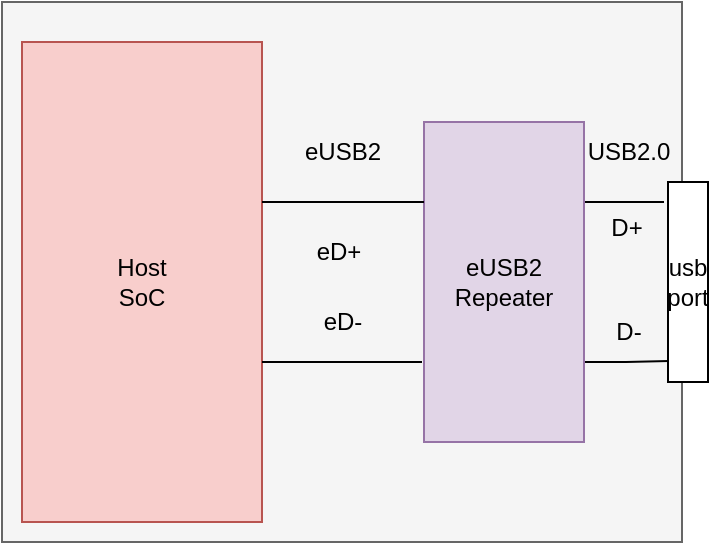 <mxfile version="21.7.5" type="github">
  <diagram name="第 1 页" id="QyBNQuzQvgutKamZO95u">
    <mxGraphModel dx="940" dy="556" grid="1" gridSize="10" guides="1" tooltips="1" connect="1" arrows="1" fold="1" page="1" pageScale="1" pageWidth="827" pageHeight="1169" math="0" shadow="0">
      <root>
        <mxCell id="0" />
        <mxCell id="1" parent="0" />
        <mxCell id="9qjgGSte5vmr6aRK8LCz-17" value="" style="rounded=0;whiteSpace=wrap;html=1;fillColor=#f5f5f5;fontColor=#333333;strokeColor=#666666;" vertex="1" parent="1">
          <mxGeometry x="110" y="100" width="340" height="270" as="geometry" />
        </mxCell>
        <mxCell id="9qjgGSte5vmr6aRK8LCz-1" value="Host&lt;br&gt;SoC" style="rounded=0;whiteSpace=wrap;html=1;fillColor=#f8cecc;strokeColor=#b85450;" vertex="1" parent="1">
          <mxGeometry x="120" y="120" width="120" height="240" as="geometry" />
        </mxCell>
        <mxCell id="9qjgGSte5vmr6aRK8LCz-12" style="edgeStyle=orthogonalEdgeStyle;rounded=0;orthogonalLoop=1;jettySize=auto;html=1;exitX=1;exitY=0.25;exitDx=0;exitDy=0;entryX=-0.1;entryY=0.1;entryDx=0;entryDy=0;entryPerimeter=0;endArrow=none;endFill=0;" edge="1" parent="1" source="9qjgGSte5vmr6aRK8LCz-2" target="9qjgGSte5vmr6aRK8LCz-10">
          <mxGeometry relative="1" as="geometry" />
        </mxCell>
        <mxCell id="9qjgGSte5vmr6aRK8LCz-13" style="edgeStyle=orthogonalEdgeStyle;rounded=0;orthogonalLoop=1;jettySize=auto;html=1;exitX=1;exitY=0.75;exitDx=0;exitDy=0;entryX=0.025;entryY=0.895;entryDx=0;entryDy=0;entryPerimeter=0;endArrow=none;endFill=0;" edge="1" parent="1" source="9qjgGSte5vmr6aRK8LCz-2" target="9qjgGSte5vmr6aRK8LCz-10">
          <mxGeometry relative="1" as="geometry" />
        </mxCell>
        <mxCell id="9qjgGSte5vmr6aRK8LCz-2" value="eUSB2&lt;br&gt;Repeater" style="rounded=0;whiteSpace=wrap;html=1;fillColor=#e1d5e7;strokeColor=#9673a6;" vertex="1" parent="1">
          <mxGeometry x="321" y="160" width="80" height="160" as="geometry" />
        </mxCell>
        <mxCell id="9qjgGSte5vmr6aRK8LCz-3" value="" style="endArrow=none;html=1;rounded=0;entryX=0;entryY=0.25;entryDx=0;entryDy=0;endFill=0;" edge="1" parent="1" target="9qjgGSte5vmr6aRK8LCz-2">
          <mxGeometry width="50" height="50" relative="1" as="geometry">
            <mxPoint x="240" y="200" as="sourcePoint" />
            <mxPoint x="330" y="200" as="targetPoint" />
          </mxGeometry>
        </mxCell>
        <mxCell id="9qjgGSte5vmr6aRK8LCz-6" value="eD+" style="text;html=1;align=center;verticalAlign=middle;resizable=0;points=[];autosize=1;strokeColor=none;fillColor=none;" vertex="1" parent="1">
          <mxGeometry x="253" y="210" width="50" height="30" as="geometry" />
        </mxCell>
        <mxCell id="9qjgGSte5vmr6aRK8LCz-7" value="eD-" style="text;html=1;align=center;verticalAlign=middle;resizable=0;points=[];autosize=1;strokeColor=none;fillColor=none;" vertex="1" parent="1">
          <mxGeometry x="260" y="245" width="40" height="30" as="geometry" />
        </mxCell>
        <mxCell id="9qjgGSte5vmr6aRK8LCz-8" value="eUSB2" style="text;html=1;align=center;verticalAlign=middle;resizable=0;points=[];autosize=1;strokeColor=none;fillColor=none;" vertex="1" parent="1">
          <mxGeometry x="250" y="160" width="60" height="30" as="geometry" />
        </mxCell>
        <mxCell id="9qjgGSte5vmr6aRK8LCz-9" value="USB2.0" style="text;html=1;align=center;verticalAlign=middle;resizable=0;points=[];autosize=1;strokeColor=none;fillColor=none;" vertex="1" parent="1">
          <mxGeometry x="393" y="160" width="60" height="30" as="geometry" />
        </mxCell>
        <mxCell id="9qjgGSte5vmr6aRK8LCz-10" value="usb&lt;br&gt;port" style="rounded=0;whiteSpace=wrap;html=1;" vertex="1" parent="1">
          <mxGeometry x="443" y="190" width="20" height="100" as="geometry" />
        </mxCell>
        <mxCell id="9qjgGSte5vmr6aRK8LCz-14" value="D+" style="text;html=1;align=center;verticalAlign=middle;resizable=0;points=[];autosize=1;strokeColor=none;fillColor=none;" vertex="1" parent="1">
          <mxGeometry x="402" y="198" width="40" height="30" as="geometry" />
        </mxCell>
        <mxCell id="9qjgGSte5vmr6aRK8LCz-15" value="D-" style="text;html=1;align=center;verticalAlign=middle;resizable=0;points=[];autosize=1;strokeColor=none;fillColor=none;" vertex="1" parent="1">
          <mxGeometry x="403" y="250" width="40" height="30" as="geometry" />
        </mxCell>
        <mxCell id="9qjgGSte5vmr6aRK8LCz-16" value="" style="endArrow=none;html=1;rounded=0;" edge="1" parent="1">
          <mxGeometry width="50" height="50" relative="1" as="geometry">
            <mxPoint x="240" y="280" as="sourcePoint" />
            <mxPoint x="320" y="280" as="targetPoint" />
          </mxGeometry>
        </mxCell>
      </root>
    </mxGraphModel>
  </diagram>
</mxfile>
